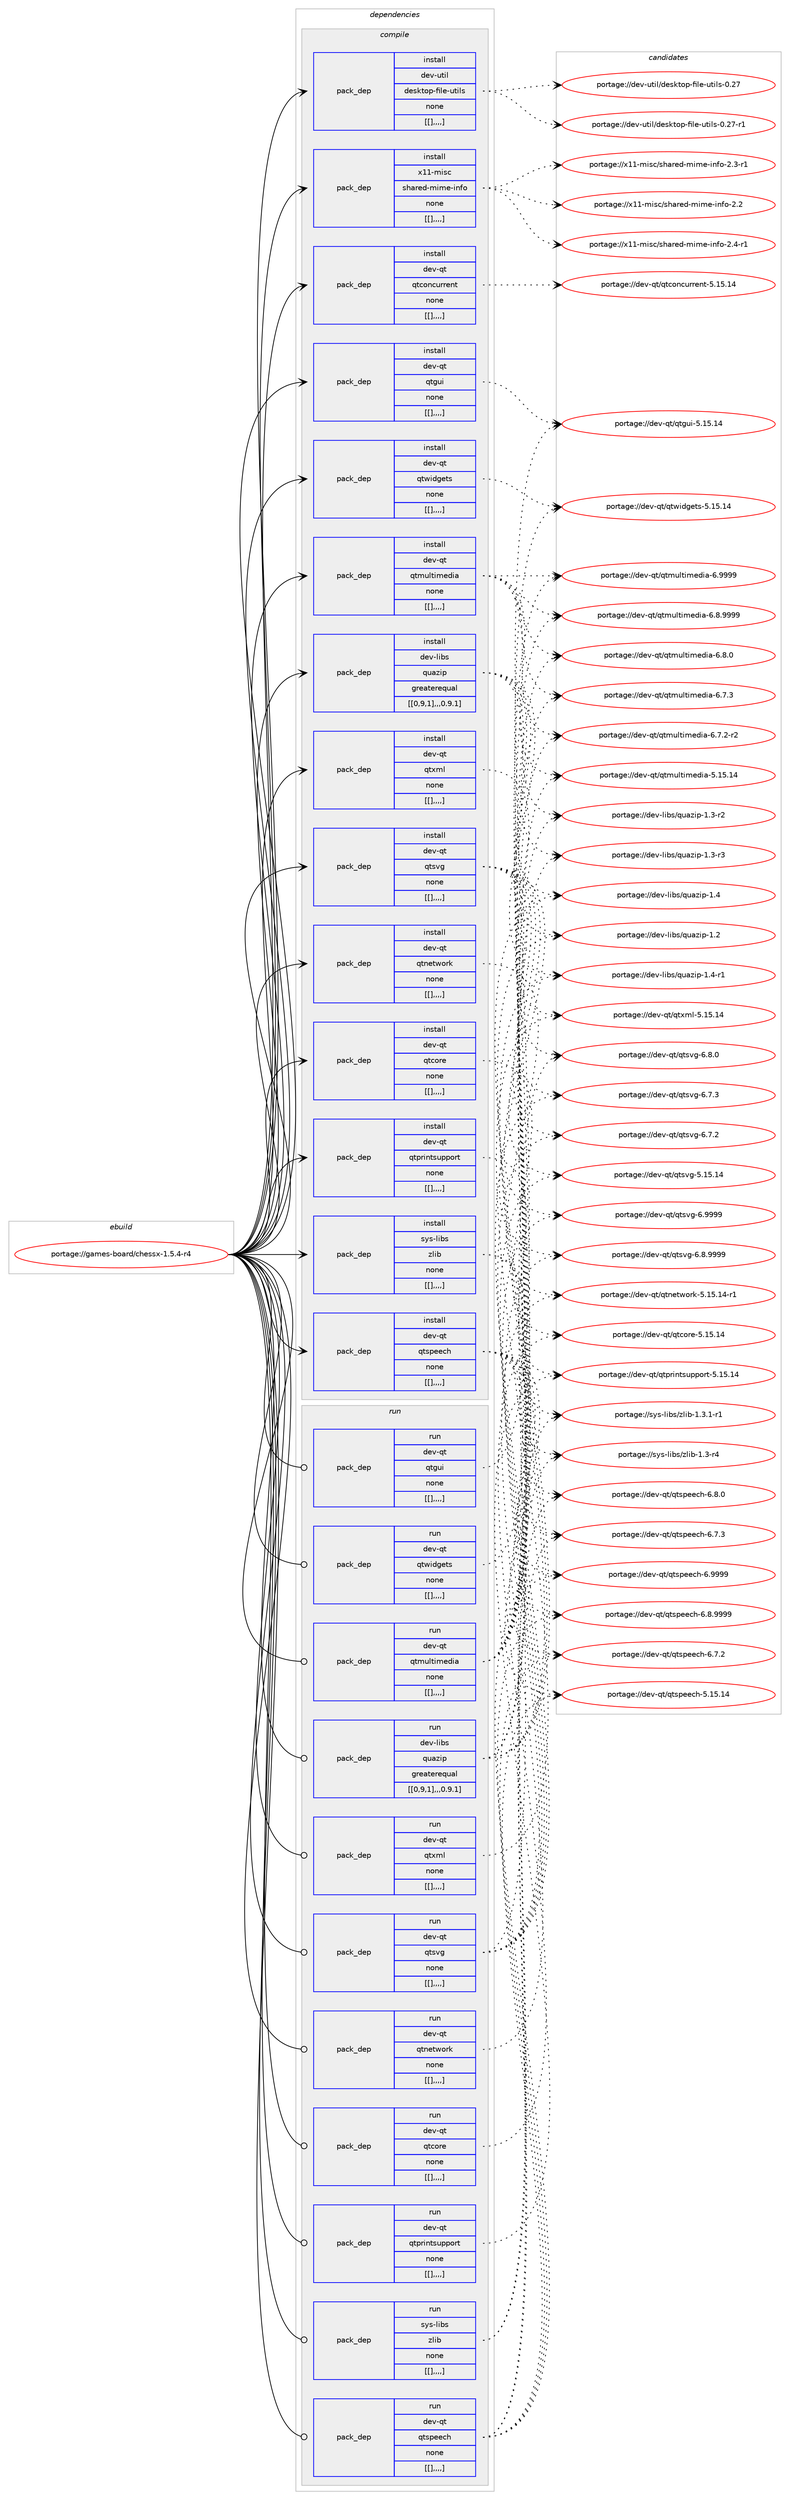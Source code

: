 digraph prolog {

# *************
# Graph options
# *************

newrank=true;
concentrate=true;
compound=true;
graph [rankdir=LR,fontname=Helvetica,fontsize=10,ranksep=1.5];#, ranksep=2.5, nodesep=0.2];
edge  [arrowhead=vee];
node  [fontname=Helvetica,fontsize=10];

# **********
# The ebuild
# **********

subgraph cluster_leftcol {
color=gray;
label=<<i>ebuild</i>>;
id [label="portage://games-board/chessx-1.5.4-r4", color=red, width=4, href="../games-board/chessx-1.5.4-r4.svg"];
}

# ****************
# The dependencies
# ****************

subgraph cluster_midcol {
color=gray;
label=<<i>dependencies</i>>;
subgraph cluster_compile {
fillcolor="#eeeeee";
style=filled;
label=<<i>compile</i>>;
subgraph pack168282 {
dependency237610 [label=<<TABLE BORDER="0" CELLBORDER="1" CELLSPACING="0" CELLPADDING="4" WIDTH="220"><TR><TD ROWSPAN="6" CELLPADDING="30">pack_dep</TD></TR><TR><TD WIDTH="110">install</TD></TR><TR><TD>dev-libs</TD></TR><TR><TD>quazip</TD></TR><TR><TD>greaterequal</TD></TR><TR><TD>[[0,9,1],,,0.9.1]</TD></TR></TABLE>>, shape=none, color=blue];
}
id:e -> dependency237610:w [weight=20,style="solid",arrowhead="vee"];
subgraph pack168315 {
dependency237662 [label=<<TABLE BORDER="0" CELLBORDER="1" CELLSPACING="0" CELLPADDING="4" WIDTH="220"><TR><TD ROWSPAN="6" CELLPADDING="30">pack_dep</TD></TR><TR><TD WIDTH="110">install</TD></TR><TR><TD>dev-qt</TD></TR><TR><TD>qtconcurrent</TD></TR><TR><TD>none</TD></TR><TR><TD>[[],,,,]</TD></TR></TABLE>>, shape=none, color=blue];
}
id:e -> dependency237662:w [weight=20,style="solid",arrowhead="vee"];
subgraph pack168356 {
dependency237665 [label=<<TABLE BORDER="0" CELLBORDER="1" CELLSPACING="0" CELLPADDING="4" WIDTH="220"><TR><TD ROWSPAN="6" CELLPADDING="30">pack_dep</TD></TR><TR><TD WIDTH="110">install</TD></TR><TR><TD>dev-qt</TD></TR><TR><TD>qtcore</TD></TR><TR><TD>none</TD></TR><TR><TD>[[],,,,]</TD></TR></TABLE>>, shape=none, color=blue];
}
id:e -> dependency237665:w [weight=20,style="solid",arrowhead="vee"];
subgraph pack168374 {
dependency237699 [label=<<TABLE BORDER="0" CELLBORDER="1" CELLSPACING="0" CELLPADDING="4" WIDTH="220"><TR><TD ROWSPAN="6" CELLPADDING="30">pack_dep</TD></TR><TR><TD WIDTH="110">install</TD></TR><TR><TD>dev-qt</TD></TR><TR><TD>qtgui</TD></TR><TR><TD>none</TD></TR><TR><TD>[[],,,,]</TD></TR></TABLE>>, shape=none, color=blue];
}
id:e -> dependency237699:w [weight=20,style="solid",arrowhead="vee"];
subgraph pack168395 {
dependency237703 [label=<<TABLE BORDER="0" CELLBORDER="1" CELLSPACING="0" CELLPADDING="4" WIDTH="220"><TR><TD ROWSPAN="6" CELLPADDING="30">pack_dep</TD></TR><TR><TD WIDTH="110">install</TD></TR><TR><TD>dev-qt</TD></TR><TR><TD>qtmultimedia</TD></TR><TR><TD>none</TD></TR><TR><TD>[[],,,,]</TD></TR></TABLE>>, shape=none, color=blue];
}
id:e -> dependency237703:w [weight=20,style="solid",arrowhead="vee"];
subgraph pack168455 {
dependency237791 [label=<<TABLE BORDER="0" CELLBORDER="1" CELLSPACING="0" CELLPADDING="4" WIDTH="220"><TR><TD ROWSPAN="6" CELLPADDING="30">pack_dep</TD></TR><TR><TD WIDTH="110">install</TD></TR><TR><TD>dev-qt</TD></TR><TR><TD>qtnetwork</TD></TR><TR><TD>none</TD></TR><TR><TD>[[],,,,]</TD></TR></TABLE>>, shape=none, color=blue];
}
id:e -> dependency237791:w [weight=20,style="solid",arrowhead="vee"];
subgraph pack168489 {
dependency237809 [label=<<TABLE BORDER="0" CELLBORDER="1" CELLSPACING="0" CELLPADDING="4" WIDTH="220"><TR><TD ROWSPAN="6" CELLPADDING="30">pack_dep</TD></TR><TR><TD WIDTH="110">install</TD></TR><TR><TD>dev-qt</TD></TR><TR><TD>qtprintsupport</TD></TR><TR><TD>none</TD></TR><TR><TD>[[],,,,]</TD></TR></TABLE>>, shape=none, color=blue];
}
id:e -> dependency237809:w [weight=20,style="solid",arrowhead="vee"];
subgraph pack168523 {
dependency237842 [label=<<TABLE BORDER="0" CELLBORDER="1" CELLSPACING="0" CELLPADDING="4" WIDTH="220"><TR><TD ROWSPAN="6" CELLPADDING="30">pack_dep</TD></TR><TR><TD WIDTH="110">install</TD></TR><TR><TD>dev-qt</TD></TR><TR><TD>qtspeech</TD></TR><TR><TD>none</TD></TR><TR><TD>[[],,,,]</TD></TR></TABLE>>, shape=none, color=blue];
}
id:e -> dependency237842:w [weight=20,style="solid",arrowhead="vee"];
subgraph pack168528 {
dependency237847 [label=<<TABLE BORDER="0" CELLBORDER="1" CELLSPACING="0" CELLPADDING="4" WIDTH="220"><TR><TD ROWSPAN="6" CELLPADDING="30">pack_dep</TD></TR><TR><TD WIDTH="110">install</TD></TR><TR><TD>dev-qt</TD></TR><TR><TD>qtsvg</TD></TR><TR><TD>none</TD></TR><TR><TD>[[],,,,]</TD></TR></TABLE>>, shape=none, color=blue];
}
id:e -> dependency237847:w [weight=20,style="solid",arrowhead="vee"];
subgraph pack168532 {
dependency237880 [label=<<TABLE BORDER="0" CELLBORDER="1" CELLSPACING="0" CELLPADDING="4" WIDTH="220"><TR><TD ROWSPAN="6" CELLPADDING="30">pack_dep</TD></TR><TR><TD WIDTH="110">install</TD></TR><TR><TD>dev-qt</TD></TR><TR><TD>qtwidgets</TD></TR><TR><TD>none</TD></TR><TR><TD>[[],,,,]</TD></TR></TABLE>>, shape=none, color=blue];
}
id:e -> dependency237880:w [weight=20,style="solid",arrowhead="vee"];
subgraph pack168566 {
dependency237886 [label=<<TABLE BORDER="0" CELLBORDER="1" CELLSPACING="0" CELLPADDING="4" WIDTH="220"><TR><TD ROWSPAN="6" CELLPADDING="30">pack_dep</TD></TR><TR><TD WIDTH="110">install</TD></TR><TR><TD>dev-qt</TD></TR><TR><TD>qtxml</TD></TR><TR><TD>none</TD></TR><TR><TD>[[],,,,]</TD></TR></TABLE>>, shape=none, color=blue];
}
id:e -> dependency237886:w [weight=20,style="solid",arrowhead="vee"];
subgraph pack168580 {
dependency237918 [label=<<TABLE BORDER="0" CELLBORDER="1" CELLSPACING="0" CELLPADDING="4" WIDTH="220"><TR><TD ROWSPAN="6" CELLPADDING="30">pack_dep</TD></TR><TR><TD WIDTH="110">install</TD></TR><TR><TD>dev-util</TD></TR><TR><TD>desktop-file-utils</TD></TR><TR><TD>none</TD></TR><TR><TD>[[],,,,]</TD></TR></TABLE>>, shape=none, color=blue];
}
id:e -> dependency237918:w [weight=20,style="solid",arrowhead="vee"];
subgraph pack168605 {
dependency237952 [label=<<TABLE BORDER="0" CELLBORDER="1" CELLSPACING="0" CELLPADDING="4" WIDTH="220"><TR><TD ROWSPAN="6" CELLPADDING="30">pack_dep</TD></TR><TR><TD WIDTH="110">install</TD></TR><TR><TD>sys-libs</TD></TR><TR><TD>zlib</TD></TR><TR><TD>none</TD></TR><TR><TD>[[],,,,]</TD></TR></TABLE>>, shape=none, color=blue];
}
id:e -> dependency237952:w [weight=20,style="solid",arrowhead="vee"];
subgraph pack168637 {
dependency237970 [label=<<TABLE BORDER="0" CELLBORDER="1" CELLSPACING="0" CELLPADDING="4" WIDTH="220"><TR><TD ROWSPAN="6" CELLPADDING="30">pack_dep</TD></TR><TR><TD WIDTH="110">install</TD></TR><TR><TD>x11-misc</TD></TR><TR><TD>shared-mime-info</TD></TR><TR><TD>none</TD></TR><TR><TD>[[],,,,]</TD></TR></TABLE>>, shape=none, color=blue];
}
id:e -> dependency237970:w [weight=20,style="solid",arrowhead="vee"];
}
subgraph cluster_compileandrun {
fillcolor="#eeeeee";
style=filled;
label=<<i>compile and run</i>>;
}
subgraph cluster_run {
fillcolor="#eeeeee";
style=filled;
label=<<i>run</i>>;
subgraph pack168643 {
dependency237993 [label=<<TABLE BORDER="0" CELLBORDER="1" CELLSPACING="0" CELLPADDING="4" WIDTH="220"><TR><TD ROWSPAN="6" CELLPADDING="30">pack_dep</TD></TR><TR><TD WIDTH="110">run</TD></TR><TR><TD>dev-libs</TD></TR><TR><TD>quazip</TD></TR><TR><TD>greaterequal</TD></TR><TR><TD>[[0,9,1],,,0.9.1]</TD></TR></TABLE>>, shape=none, color=blue];
}
id:e -> dependency237993:w [weight=20,style="solid",arrowhead="odot"];
subgraph pack168661 {
dependency238009 [label=<<TABLE BORDER="0" CELLBORDER="1" CELLSPACING="0" CELLPADDING="4" WIDTH="220"><TR><TD ROWSPAN="6" CELLPADDING="30">pack_dep</TD></TR><TR><TD WIDTH="110">run</TD></TR><TR><TD>dev-qt</TD></TR><TR><TD>qtcore</TD></TR><TR><TD>none</TD></TR><TR><TD>[[],,,,]</TD></TR></TABLE>>, shape=none, color=blue];
}
id:e -> dependency238009:w [weight=20,style="solid",arrowhead="odot"];
subgraph pack168673 {
dependency238024 [label=<<TABLE BORDER="0" CELLBORDER="1" CELLSPACING="0" CELLPADDING="4" WIDTH="220"><TR><TD ROWSPAN="6" CELLPADDING="30">pack_dep</TD></TR><TR><TD WIDTH="110">run</TD></TR><TR><TD>dev-qt</TD></TR><TR><TD>qtgui</TD></TR><TR><TD>none</TD></TR><TR><TD>[[],,,,]</TD></TR></TABLE>>, shape=none, color=blue];
}
id:e -> dependency238024:w [weight=20,style="solid",arrowhead="odot"];
subgraph pack168701 {
dependency238042 [label=<<TABLE BORDER="0" CELLBORDER="1" CELLSPACING="0" CELLPADDING="4" WIDTH="220"><TR><TD ROWSPAN="6" CELLPADDING="30">pack_dep</TD></TR><TR><TD WIDTH="110">run</TD></TR><TR><TD>dev-qt</TD></TR><TR><TD>qtmultimedia</TD></TR><TR><TD>none</TD></TR><TR><TD>[[],,,,]</TD></TR></TABLE>>, shape=none, color=blue];
}
id:e -> dependency238042:w [weight=20,style="solid",arrowhead="odot"];
subgraph pack168723 {
dependency238083 [label=<<TABLE BORDER="0" CELLBORDER="1" CELLSPACING="0" CELLPADDING="4" WIDTH="220"><TR><TD ROWSPAN="6" CELLPADDING="30">pack_dep</TD></TR><TR><TD WIDTH="110">run</TD></TR><TR><TD>dev-qt</TD></TR><TR><TD>qtnetwork</TD></TR><TR><TD>none</TD></TR><TR><TD>[[],,,,]</TD></TR></TABLE>>, shape=none, color=blue];
}
id:e -> dependency238083:w [weight=20,style="solid",arrowhead="odot"];
subgraph pack168734 {
dependency238086 [label=<<TABLE BORDER="0" CELLBORDER="1" CELLSPACING="0" CELLPADDING="4" WIDTH="220"><TR><TD ROWSPAN="6" CELLPADDING="30">pack_dep</TD></TR><TR><TD WIDTH="110">run</TD></TR><TR><TD>dev-qt</TD></TR><TR><TD>qtprintsupport</TD></TR><TR><TD>none</TD></TR><TR><TD>[[],,,,]</TD></TR></TABLE>>, shape=none, color=blue];
}
id:e -> dependency238086:w [weight=20,style="solid",arrowhead="odot"];
subgraph pack168737 {
dependency238090 [label=<<TABLE BORDER="0" CELLBORDER="1" CELLSPACING="0" CELLPADDING="4" WIDTH="220"><TR><TD ROWSPAN="6" CELLPADDING="30">pack_dep</TD></TR><TR><TD WIDTH="110">run</TD></TR><TR><TD>dev-qt</TD></TR><TR><TD>qtspeech</TD></TR><TR><TD>none</TD></TR><TR><TD>[[],,,,]</TD></TR></TABLE>>, shape=none, color=blue];
}
id:e -> dependency238090:w [weight=20,style="solid",arrowhead="odot"];
subgraph pack168739 {
dependency238093 [label=<<TABLE BORDER="0" CELLBORDER="1" CELLSPACING="0" CELLPADDING="4" WIDTH="220"><TR><TD ROWSPAN="6" CELLPADDING="30">pack_dep</TD></TR><TR><TD WIDTH="110">run</TD></TR><TR><TD>dev-qt</TD></TR><TR><TD>qtsvg</TD></TR><TR><TD>none</TD></TR><TR><TD>[[],,,,]</TD></TR></TABLE>>, shape=none, color=blue];
}
id:e -> dependency238093:w [weight=20,style="solid",arrowhead="odot"];
subgraph pack168766 {
dependency238131 [label=<<TABLE BORDER="0" CELLBORDER="1" CELLSPACING="0" CELLPADDING="4" WIDTH="220"><TR><TD ROWSPAN="6" CELLPADDING="30">pack_dep</TD></TR><TR><TD WIDTH="110">run</TD></TR><TR><TD>dev-qt</TD></TR><TR><TD>qtwidgets</TD></TR><TR><TD>none</TD></TR><TR><TD>[[],,,,]</TD></TR></TABLE>>, shape=none, color=blue];
}
id:e -> dependency238131:w [weight=20,style="solid",arrowhead="odot"];
subgraph pack168770 {
dependency238151 [label=<<TABLE BORDER="0" CELLBORDER="1" CELLSPACING="0" CELLPADDING="4" WIDTH="220"><TR><TD ROWSPAN="6" CELLPADDING="30">pack_dep</TD></TR><TR><TD WIDTH="110">run</TD></TR><TR><TD>dev-qt</TD></TR><TR><TD>qtxml</TD></TR><TR><TD>none</TD></TR><TR><TD>[[],,,,]</TD></TR></TABLE>>, shape=none, color=blue];
}
id:e -> dependency238151:w [weight=20,style="solid",arrowhead="odot"];
subgraph pack168876 {
dependency238254 [label=<<TABLE BORDER="0" CELLBORDER="1" CELLSPACING="0" CELLPADDING="4" WIDTH="220"><TR><TD ROWSPAN="6" CELLPADDING="30">pack_dep</TD></TR><TR><TD WIDTH="110">run</TD></TR><TR><TD>sys-libs</TD></TR><TR><TD>zlib</TD></TR><TR><TD>none</TD></TR><TR><TD>[[],,,,]</TD></TR></TABLE>>, shape=none, color=blue];
}
id:e -> dependency238254:w [weight=20,style="solid",arrowhead="odot"];
}
}

# **************
# The candidates
# **************

subgraph cluster_choices {
rank=same;
color=gray;
label=<<i>candidates</i>>;

subgraph choice168138 {
color=black;
nodesep=1;
choice10010111845108105981154711311797122105112454946524511449 [label="portage://dev-libs/quazip-1.4-r1", color=red, width=4,href="../dev-libs/quazip-1.4-r1.svg"];
choice1001011184510810598115471131179712210511245494652 [label="portage://dev-libs/quazip-1.4", color=red, width=4,href="../dev-libs/quazip-1.4.svg"];
choice10010111845108105981154711311797122105112454946514511451 [label="portage://dev-libs/quazip-1.3-r3", color=red, width=4,href="../dev-libs/quazip-1.3-r3.svg"];
choice10010111845108105981154711311797122105112454946514511450 [label="portage://dev-libs/quazip-1.3-r2", color=red, width=4,href="../dev-libs/quazip-1.3-r2.svg"];
choice1001011184510810598115471131179712210511245494650 [label="portage://dev-libs/quazip-1.2", color=red, width=4,href="../dev-libs/quazip-1.2.svg"];
dependency237610:e -> choice10010111845108105981154711311797122105112454946524511449:w [style=dotted,weight="100"];
dependency237610:e -> choice1001011184510810598115471131179712210511245494652:w [style=dotted,weight="100"];
dependency237610:e -> choice10010111845108105981154711311797122105112454946514511451:w [style=dotted,weight="100"];
dependency237610:e -> choice10010111845108105981154711311797122105112454946514511450:w [style=dotted,weight="100"];
dependency237610:e -> choice1001011184510810598115471131179712210511245494650:w [style=dotted,weight="100"];
}
subgraph choice168156 {
color=black;
nodesep=1;
choice100101118451131164711311699111110991171141141011101164553464953464952 [label="portage://dev-qt/qtconcurrent-5.15.14", color=red, width=4,href="../dev-qt/qtconcurrent-5.15.14.svg"];
dependency237662:e -> choice100101118451131164711311699111110991171141141011101164553464953464952:w [style=dotted,weight="100"];
}
subgraph choice168158 {
color=black;
nodesep=1;
choice1001011184511311647113116991111141014553464953464952 [label="portage://dev-qt/qtcore-5.15.14", color=red, width=4,href="../dev-qt/qtcore-5.15.14.svg"];
dependency237665:e -> choice1001011184511311647113116991111141014553464953464952:w [style=dotted,weight="100"];
}
subgraph choice168161 {
color=black;
nodesep=1;
choice10010111845113116471131161031171054553464953464952 [label="portage://dev-qt/qtgui-5.15.14", color=red, width=4,href="../dev-qt/qtgui-5.15.14.svg"];
dependency237699:e -> choice10010111845113116471131161031171054553464953464952:w [style=dotted,weight="100"];
}
subgraph choice168163 {
color=black;
nodesep=1;
choice10010111845113116471131161091171081161051091011001059745544657575757 [label="portage://dev-qt/qtmultimedia-6.9999", color=red, width=4,href="../dev-qt/qtmultimedia-6.9999.svg"];
choice100101118451131164711311610911710811610510910110010597455446564657575757 [label="portage://dev-qt/qtmultimedia-6.8.9999", color=red, width=4,href="../dev-qt/qtmultimedia-6.8.9999.svg"];
choice100101118451131164711311610911710811610510910110010597455446564648 [label="portage://dev-qt/qtmultimedia-6.8.0", color=red, width=4,href="../dev-qt/qtmultimedia-6.8.0.svg"];
choice100101118451131164711311610911710811610510910110010597455446554651 [label="portage://dev-qt/qtmultimedia-6.7.3", color=red, width=4,href="../dev-qt/qtmultimedia-6.7.3.svg"];
choice1001011184511311647113116109117108116105109101100105974554465546504511450 [label="portage://dev-qt/qtmultimedia-6.7.2-r2", color=red, width=4,href="../dev-qt/qtmultimedia-6.7.2-r2.svg"];
choice1001011184511311647113116109117108116105109101100105974553464953464952 [label="portage://dev-qt/qtmultimedia-5.15.14", color=red, width=4,href="../dev-qt/qtmultimedia-5.15.14.svg"];
dependency237703:e -> choice10010111845113116471131161091171081161051091011001059745544657575757:w [style=dotted,weight="100"];
dependency237703:e -> choice100101118451131164711311610911710811610510910110010597455446564657575757:w [style=dotted,weight="100"];
dependency237703:e -> choice100101118451131164711311610911710811610510910110010597455446564648:w [style=dotted,weight="100"];
dependency237703:e -> choice100101118451131164711311610911710811610510910110010597455446554651:w [style=dotted,weight="100"];
dependency237703:e -> choice1001011184511311647113116109117108116105109101100105974554465546504511450:w [style=dotted,weight="100"];
dependency237703:e -> choice1001011184511311647113116109117108116105109101100105974553464953464952:w [style=dotted,weight="100"];
}
subgraph choice168187 {
color=black;
nodesep=1;
choice100101118451131164711311611010111611911111410745534649534649524511449 [label="portage://dev-qt/qtnetwork-5.15.14-r1", color=red, width=4,href="../dev-qt/qtnetwork-5.15.14-r1.svg"];
dependency237791:e -> choice100101118451131164711311611010111611911111410745534649534649524511449:w [style=dotted,weight="100"];
}
subgraph choice168188 {
color=black;
nodesep=1;
choice10010111845113116471131161121141051101161151171121121111141164553464953464952 [label="portage://dev-qt/qtprintsupport-5.15.14", color=red, width=4,href="../dev-qt/qtprintsupport-5.15.14.svg"];
dependency237809:e -> choice10010111845113116471131161121141051101161151171121121111141164553464953464952:w [style=dotted,weight="100"];
}
subgraph choice168191 {
color=black;
nodesep=1;
choice10010111845113116471131161151121011019910445544657575757 [label="portage://dev-qt/qtspeech-6.9999", color=red, width=4,href="../dev-qt/qtspeech-6.9999.svg"];
choice100101118451131164711311611511210110199104455446564657575757 [label="portage://dev-qt/qtspeech-6.8.9999", color=red, width=4,href="../dev-qt/qtspeech-6.8.9999.svg"];
choice100101118451131164711311611511210110199104455446564648 [label="portage://dev-qt/qtspeech-6.8.0", color=red, width=4,href="../dev-qt/qtspeech-6.8.0.svg"];
choice100101118451131164711311611511210110199104455446554651 [label="portage://dev-qt/qtspeech-6.7.3", color=red, width=4,href="../dev-qt/qtspeech-6.7.3.svg"];
choice100101118451131164711311611511210110199104455446554650 [label="portage://dev-qt/qtspeech-6.7.2", color=red, width=4,href="../dev-qt/qtspeech-6.7.2.svg"];
choice1001011184511311647113116115112101101991044553464953464952 [label="portage://dev-qt/qtspeech-5.15.14", color=red, width=4,href="../dev-qt/qtspeech-5.15.14.svg"];
dependency237842:e -> choice10010111845113116471131161151121011019910445544657575757:w [style=dotted,weight="100"];
dependency237842:e -> choice100101118451131164711311611511210110199104455446564657575757:w [style=dotted,weight="100"];
dependency237842:e -> choice100101118451131164711311611511210110199104455446564648:w [style=dotted,weight="100"];
dependency237842:e -> choice100101118451131164711311611511210110199104455446554651:w [style=dotted,weight="100"];
dependency237842:e -> choice100101118451131164711311611511210110199104455446554650:w [style=dotted,weight="100"];
dependency237842:e -> choice1001011184511311647113116115112101101991044553464953464952:w [style=dotted,weight="100"];
}
subgraph choice168196 {
color=black;
nodesep=1;
choice100101118451131164711311611511810345544657575757 [label="portage://dev-qt/qtsvg-6.9999", color=red, width=4,href="../dev-qt/qtsvg-6.9999.svg"];
choice1001011184511311647113116115118103455446564657575757 [label="portage://dev-qt/qtsvg-6.8.9999", color=red, width=4,href="../dev-qt/qtsvg-6.8.9999.svg"];
choice1001011184511311647113116115118103455446564648 [label="portage://dev-qt/qtsvg-6.8.0", color=red, width=4,href="../dev-qt/qtsvg-6.8.0.svg"];
choice1001011184511311647113116115118103455446554651 [label="portage://dev-qt/qtsvg-6.7.3", color=red, width=4,href="../dev-qt/qtsvg-6.7.3.svg"];
choice1001011184511311647113116115118103455446554650 [label="portage://dev-qt/qtsvg-6.7.2", color=red, width=4,href="../dev-qt/qtsvg-6.7.2.svg"];
choice10010111845113116471131161151181034553464953464952 [label="portage://dev-qt/qtsvg-5.15.14", color=red, width=4,href="../dev-qt/qtsvg-5.15.14.svg"];
dependency237847:e -> choice100101118451131164711311611511810345544657575757:w [style=dotted,weight="100"];
dependency237847:e -> choice1001011184511311647113116115118103455446564657575757:w [style=dotted,weight="100"];
dependency237847:e -> choice1001011184511311647113116115118103455446564648:w [style=dotted,weight="100"];
dependency237847:e -> choice1001011184511311647113116115118103455446554651:w [style=dotted,weight="100"];
dependency237847:e -> choice1001011184511311647113116115118103455446554650:w [style=dotted,weight="100"];
dependency237847:e -> choice10010111845113116471131161151181034553464953464952:w [style=dotted,weight="100"];
}
subgraph choice168228 {
color=black;
nodesep=1;
choice10010111845113116471131161191051001031011161154553464953464952 [label="portage://dev-qt/qtwidgets-5.15.14", color=red, width=4,href="../dev-qt/qtwidgets-5.15.14.svg"];
dependency237880:e -> choice10010111845113116471131161191051001031011161154553464953464952:w [style=dotted,weight="100"];
}
subgraph choice168238 {
color=black;
nodesep=1;
choice10010111845113116471131161201091084553464953464952 [label="portage://dev-qt/qtxml-5.15.14", color=red, width=4,href="../dev-qt/qtxml-5.15.14.svg"];
dependency237886:e -> choice10010111845113116471131161201091084553464953464952:w [style=dotted,weight="100"];
}
subgraph choice168242 {
color=black;
nodesep=1;
choice1001011184511711610510847100101115107116111112451021051081014511711610510811545484650554511449 [label="portage://dev-util/desktop-file-utils-0.27-r1", color=red, width=4,href="../dev-util/desktop-file-utils-0.27-r1.svg"];
choice100101118451171161051084710010111510711611111245102105108101451171161051081154548465055 [label="portage://dev-util/desktop-file-utils-0.27", color=red, width=4,href="../dev-util/desktop-file-utils-0.27.svg"];
dependency237918:e -> choice1001011184511711610510847100101115107116111112451021051081014511711610510811545484650554511449:w [style=dotted,weight="100"];
dependency237918:e -> choice100101118451171161051084710010111510711611111245102105108101451171161051081154548465055:w [style=dotted,weight="100"];
}
subgraph choice168285 {
color=black;
nodesep=1;
choice115121115451081059811547122108105984549465146494511449 [label="portage://sys-libs/zlib-1.3.1-r1", color=red, width=4,href="../sys-libs/zlib-1.3.1-r1.svg"];
choice11512111545108105981154712210810598454946514511452 [label="portage://sys-libs/zlib-1.3-r4", color=red, width=4,href="../sys-libs/zlib-1.3-r4.svg"];
dependency237952:e -> choice115121115451081059811547122108105984549465146494511449:w [style=dotted,weight="100"];
dependency237952:e -> choice11512111545108105981154712210810598454946514511452:w [style=dotted,weight="100"];
}
subgraph choice168289 {
color=black;
nodesep=1;
choice1204949451091051159947115104971141011004510910510910145105110102111455046524511449 [label="portage://x11-misc/shared-mime-info-2.4-r1", color=red, width=4,href="../x11-misc/shared-mime-info-2.4-r1.svg"];
choice1204949451091051159947115104971141011004510910510910145105110102111455046514511449 [label="portage://x11-misc/shared-mime-info-2.3-r1", color=red, width=4,href="../x11-misc/shared-mime-info-2.3-r1.svg"];
choice120494945109105115994711510497114101100451091051091014510511010211145504650 [label="portage://x11-misc/shared-mime-info-2.2", color=red, width=4,href="../x11-misc/shared-mime-info-2.2.svg"];
dependency237970:e -> choice1204949451091051159947115104971141011004510910510910145105110102111455046524511449:w [style=dotted,weight="100"];
dependency237970:e -> choice1204949451091051159947115104971141011004510910510910145105110102111455046514511449:w [style=dotted,weight="100"];
dependency237970:e -> choice120494945109105115994711510497114101100451091051091014510511010211145504650:w [style=dotted,weight="100"];
}
subgraph choice168291 {
color=black;
nodesep=1;
choice10010111845108105981154711311797122105112454946524511449 [label="portage://dev-libs/quazip-1.4-r1", color=red, width=4,href="../dev-libs/quazip-1.4-r1.svg"];
choice1001011184510810598115471131179712210511245494652 [label="portage://dev-libs/quazip-1.4", color=red, width=4,href="../dev-libs/quazip-1.4.svg"];
choice10010111845108105981154711311797122105112454946514511451 [label="portage://dev-libs/quazip-1.3-r3", color=red, width=4,href="../dev-libs/quazip-1.3-r3.svg"];
choice10010111845108105981154711311797122105112454946514511450 [label="portage://dev-libs/quazip-1.3-r2", color=red, width=4,href="../dev-libs/quazip-1.3-r2.svg"];
choice1001011184510810598115471131179712210511245494650 [label="portage://dev-libs/quazip-1.2", color=red, width=4,href="../dev-libs/quazip-1.2.svg"];
dependency237993:e -> choice10010111845108105981154711311797122105112454946524511449:w [style=dotted,weight="100"];
dependency237993:e -> choice1001011184510810598115471131179712210511245494652:w [style=dotted,weight="100"];
dependency237993:e -> choice10010111845108105981154711311797122105112454946514511451:w [style=dotted,weight="100"];
dependency237993:e -> choice10010111845108105981154711311797122105112454946514511450:w [style=dotted,weight="100"];
dependency237993:e -> choice1001011184510810598115471131179712210511245494650:w [style=dotted,weight="100"];
}
subgraph choice168298 {
color=black;
nodesep=1;
choice1001011184511311647113116991111141014553464953464952 [label="portage://dev-qt/qtcore-5.15.14", color=red, width=4,href="../dev-qt/qtcore-5.15.14.svg"];
dependency238009:e -> choice1001011184511311647113116991111141014553464953464952:w [style=dotted,weight="100"];
}
subgraph choice168313 {
color=black;
nodesep=1;
choice10010111845113116471131161031171054553464953464952 [label="portage://dev-qt/qtgui-5.15.14", color=red, width=4,href="../dev-qt/qtgui-5.15.14.svg"];
dependency238024:e -> choice10010111845113116471131161031171054553464953464952:w [style=dotted,weight="100"];
}
subgraph choice168315 {
color=black;
nodesep=1;
choice10010111845113116471131161091171081161051091011001059745544657575757 [label="portage://dev-qt/qtmultimedia-6.9999", color=red, width=4,href="../dev-qt/qtmultimedia-6.9999.svg"];
choice100101118451131164711311610911710811610510910110010597455446564657575757 [label="portage://dev-qt/qtmultimedia-6.8.9999", color=red, width=4,href="../dev-qt/qtmultimedia-6.8.9999.svg"];
choice100101118451131164711311610911710811610510910110010597455446564648 [label="portage://dev-qt/qtmultimedia-6.8.0", color=red, width=4,href="../dev-qt/qtmultimedia-6.8.0.svg"];
choice100101118451131164711311610911710811610510910110010597455446554651 [label="portage://dev-qt/qtmultimedia-6.7.3", color=red, width=4,href="../dev-qt/qtmultimedia-6.7.3.svg"];
choice1001011184511311647113116109117108116105109101100105974554465546504511450 [label="portage://dev-qt/qtmultimedia-6.7.2-r2", color=red, width=4,href="../dev-qt/qtmultimedia-6.7.2-r2.svg"];
choice1001011184511311647113116109117108116105109101100105974553464953464952 [label="portage://dev-qt/qtmultimedia-5.15.14", color=red, width=4,href="../dev-qt/qtmultimedia-5.15.14.svg"];
dependency238042:e -> choice10010111845113116471131161091171081161051091011001059745544657575757:w [style=dotted,weight="100"];
dependency238042:e -> choice100101118451131164711311610911710811610510910110010597455446564657575757:w [style=dotted,weight="100"];
dependency238042:e -> choice100101118451131164711311610911710811610510910110010597455446564648:w [style=dotted,weight="100"];
dependency238042:e -> choice100101118451131164711311610911710811610510910110010597455446554651:w [style=dotted,weight="100"];
dependency238042:e -> choice1001011184511311647113116109117108116105109101100105974554465546504511450:w [style=dotted,weight="100"];
dependency238042:e -> choice1001011184511311647113116109117108116105109101100105974553464953464952:w [style=dotted,weight="100"];
}
subgraph choice168324 {
color=black;
nodesep=1;
choice100101118451131164711311611010111611911111410745534649534649524511449 [label="portage://dev-qt/qtnetwork-5.15.14-r1", color=red, width=4,href="../dev-qt/qtnetwork-5.15.14-r1.svg"];
dependency238083:e -> choice100101118451131164711311611010111611911111410745534649534649524511449:w [style=dotted,weight="100"];
}
subgraph choice168334 {
color=black;
nodesep=1;
choice10010111845113116471131161121141051101161151171121121111141164553464953464952 [label="portage://dev-qt/qtprintsupport-5.15.14", color=red, width=4,href="../dev-qt/qtprintsupport-5.15.14.svg"];
dependency238086:e -> choice10010111845113116471131161121141051101161151171121121111141164553464953464952:w [style=dotted,weight="100"];
}
subgraph choice168380 {
color=black;
nodesep=1;
choice10010111845113116471131161151121011019910445544657575757 [label="portage://dev-qt/qtspeech-6.9999", color=red, width=4,href="../dev-qt/qtspeech-6.9999.svg"];
choice100101118451131164711311611511210110199104455446564657575757 [label="portage://dev-qt/qtspeech-6.8.9999", color=red, width=4,href="../dev-qt/qtspeech-6.8.9999.svg"];
choice100101118451131164711311611511210110199104455446564648 [label="portage://dev-qt/qtspeech-6.8.0", color=red, width=4,href="../dev-qt/qtspeech-6.8.0.svg"];
choice100101118451131164711311611511210110199104455446554651 [label="portage://dev-qt/qtspeech-6.7.3", color=red, width=4,href="../dev-qt/qtspeech-6.7.3.svg"];
choice100101118451131164711311611511210110199104455446554650 [label="portage://dev-qt/qtspeech-6.7.2", color=red, width=4,href="../dev-qt/qtspeech-6.7.2.svg"];
choice1001011184511311647113116115112101101991044553464953464952 [label="portage://dev-qt/qtspeech-5.15.14", color=red, width=4,href="../dev-qt/qtspeech-5.15.14.svg"];
dependency238090:e -> choice10010111845113116471131161151121011019910445544657575757:w [style=dotted,weight="100"];
dependency238090:e -> choice100101118451131164711311611511210110199104455446564657575757:w [style=dotted,weight="100"];
dependency238090:e -> choice100101118451131164711311611511210110199104455446564648:w [style=dotted,weight="100"];
dependency238090:e -> choice100101118451131164711311611511210110199104455446554651:w [style=dotted,weight="100"];
dependency238090:e -> choice100101118451131164711311611511210110199104455446554650:w [style=dotted,weight="100"];
dependency238090:e -> choice1001011184511311647113116115112101101991044553464953464952:w [style=dotted,weight="100"];
}
subgraph choice168408 {
color=black;
nodesep=1;
choice100101118451131164711311611511810345544657575757 [label="portage://dev-qt/qtsvg-6.9999", color=red, width=4,href="../dev-qt/qtsvg-6.9999.svg"];
choice1001011184511311647113116115118103455446564657575757 [label="portage://dev-qt/qtsvg-6.8.9999", color=red, width=4,href="../dev-qt/qtsvg-6.8.9999.svg"];
choice1001011184511311647113116115118103455446564648 [label="portage://dev-qt/qtsvg-6.8.0", color=red, width=4,href="../dev-qt/qtsvg-6.8.0.svg"];
choice1001011184511311647113116115118103455446554651 [label="portage://dev-qt/qtsvg-6.7.3", color=red, width=4,href="../dev-qt/qtsvg-6.7.3.svg"];
choice1001011184511311647113116115118103455446554650 [label="portage://dev-qt/qtsvg-6.7.2", color=red, width=4,href="../dev-qt/qtsvg-6.7.2.svg"];
choice10010111845113116471131161151181034553464953464952 [label="portage://dev-qt/qtsvg-5.15.14", color=red, width=4,href="../dev-qt/qtsvg-5.15.14.svg"];
dependency238093:e -> choice100101118451131164711311611511810345544657575757:w [style=dotted,weight="100"];
dependency238093:e -> choice1001011184511311647113116115118103455446564657575757:w [style=dotted,weight="100"];
dependency238093:e -> choice1001011184511311647113116115118103455446564648:w [style=dotted,weight="100"];
dependency238093:e -> choice1001011184511311647113116115118103455446554651:w [style=dotted,weight="100"];
dependency238093:e -> choice1001011184511311647113116115118103455446554650:w [style=dotted,weight="100"];
dependency238093:e -> choice10010111845113116471131161151181034553464953464952:w [style=dotted,weight="100"];
}
subgraph choice168428 {
color=black;
nodesep=1;
choice10010111845113116471131161191051001031011161154553464953464952 [label="portage://dev-qt/qtwidgets-5.15.14", color=red, width=4,href="../dev-qt/qtwidgets-5.15.14.svg"];
dependency238131:e -> choice10010111845113116471131161191051001031011161154553464953464952:w [style=dotted,weight="100"];
}
subgraph choice168459 {
color=black;
nodesep=1;
choice10010111845113116471131161201091084553464953464952 [label="portage://dev-qt/qtxml-5.15.14", color=red, width=4,href="../dev-qt/qtxml-5.15.14.svg"];
dependency238151:e -> choice10010111845113116471131161201091084553464953464952:w [style=dotted,weight="100"];
}
subgraph choice168461 {
color=black;
nodesep=1;
choice115121115451081059811547122108105984549465146494511449 [label="portage://sys-libs/zlib-1.3.1-r1", color=red, width=4,href="../sys-libs/zlib-1.3.1-r1.svg"];
choice11512111545108105981154712210810598454946514511452 [label="portage://sys-libs/zlib-1.3-r4", color=red, width=4,href="../sys-libs/zlib-1.3-r4.svg"];
dependency238254:e -> choice115121115451081059811547122108105984549465146494511449:w [style=dotted,weight="100"];
dependency238254:e -> choice11512111545108105981154712210810598454946514511452:w [style=dotted,weight="100"];
}
}

}
